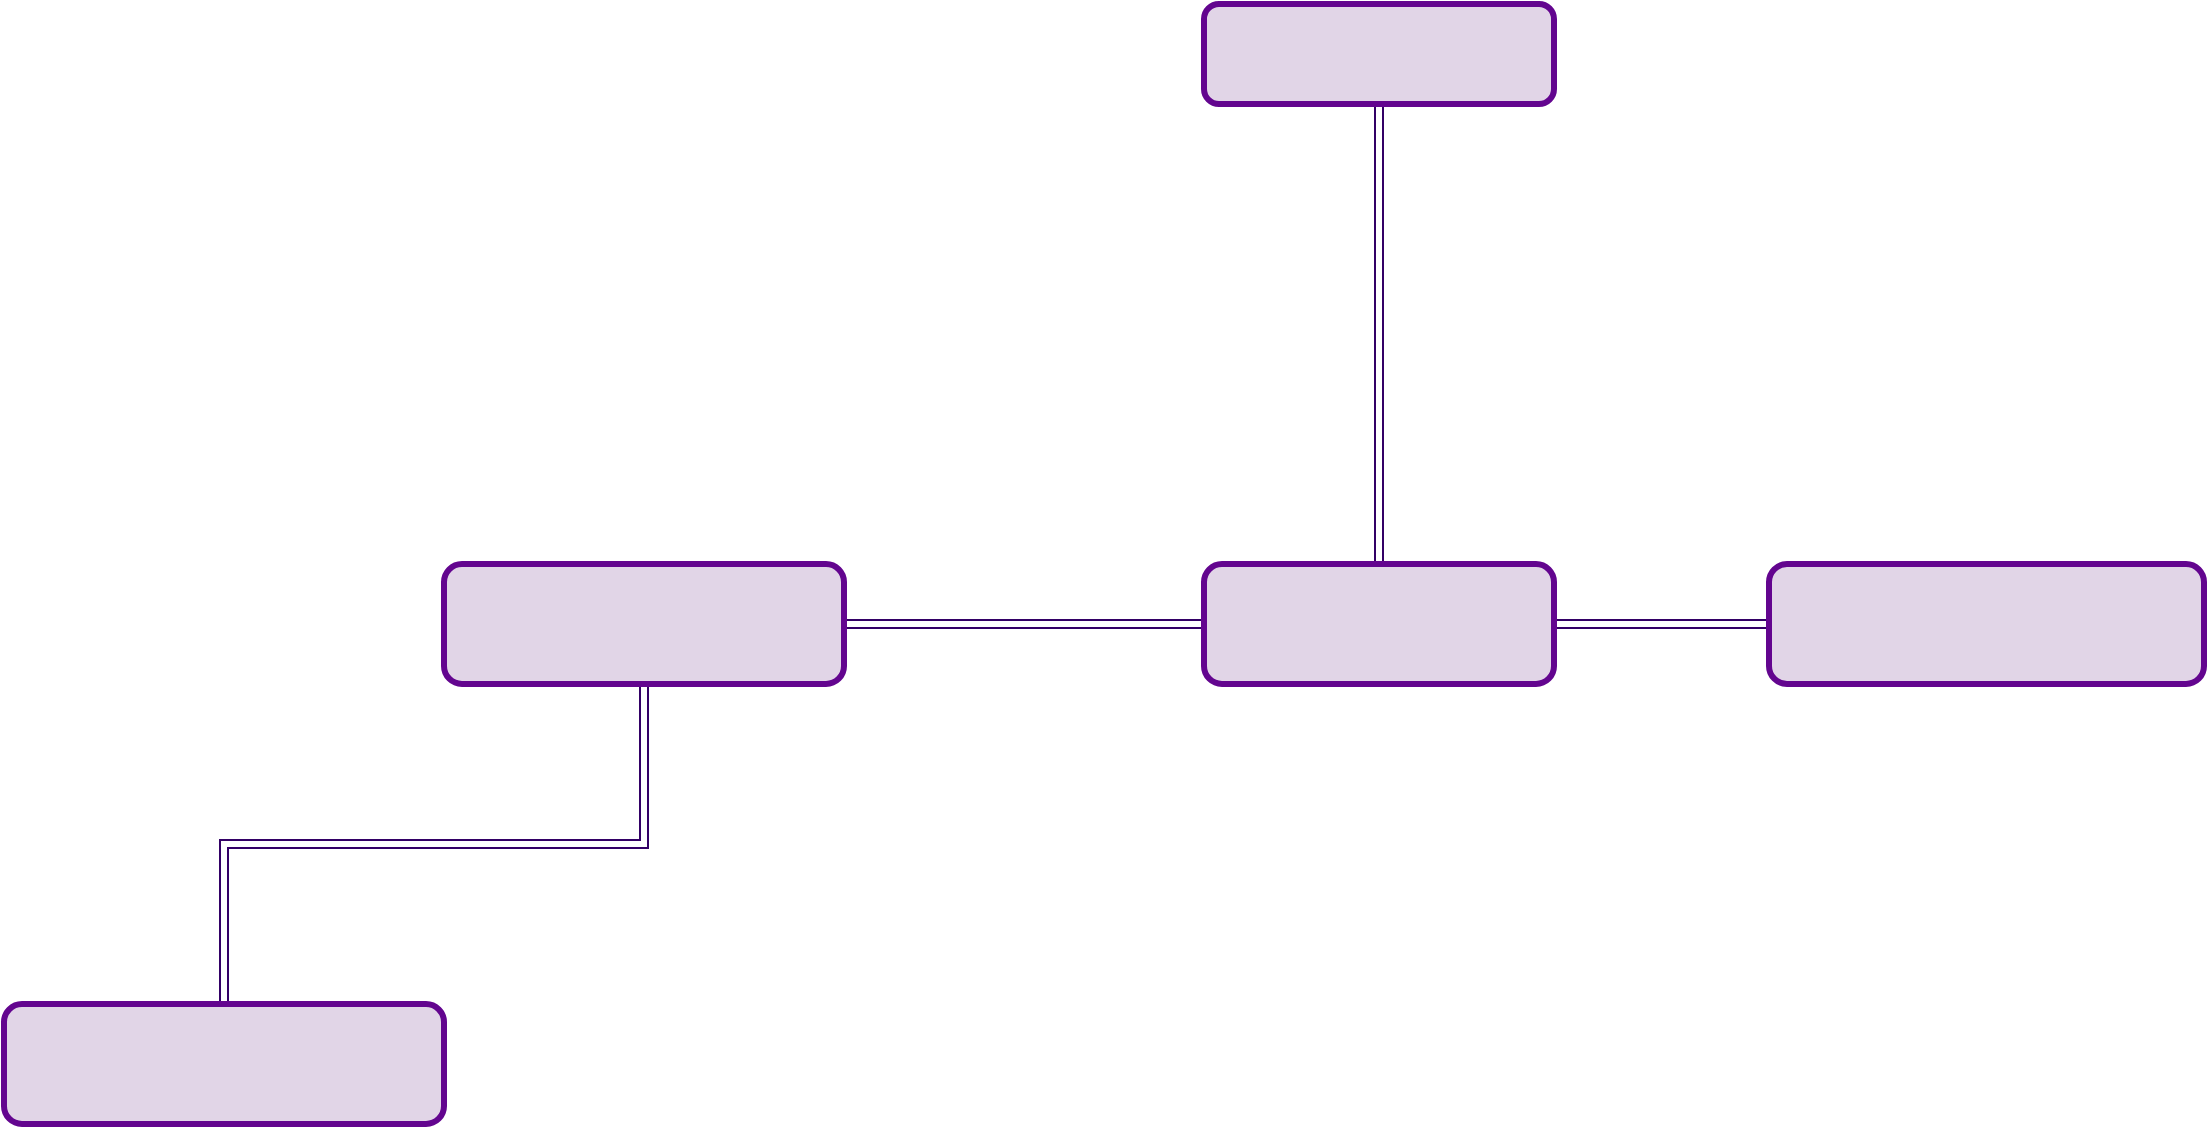 <mxfile version="21.0.4" type="github">
  <diagram name="Page-1" id="Ghbkj6T9aEEwsPDaRv4Z">
    <mxGraphModel dx="1950" dy="613" grid="1" gridSize="10" guides="1" tooltips="1" connect="1" arrows="1" fold="1" page="1" pageScale="1" pageWidth="850" pageHeight="1100" math="0" shadow="0">
      <root>
        <mxCell id="0" />
        <mxCell id="1" parent="0" />
        <mxCell id="P-RUS2r6f-XINXYVBXNX-3" style="edgeStyle=orthogonalEdgeStyle;rounded=1;orthogonalLoop=1;jettySize=auto;html=1;strokeColor=#330066;entryX=0.5;entryY=0;entryDx=0;entryDy=0;shape=link;entryPerimeter=0;" edge="1" parent="1" source="P-RUS2r6f-XINXYVBXNX-2" target="P-RUS2r6f-XINXYVBXNX-4">
          <mxGeometry relative="1" as="geometry">
            <mxPoint x="518" y="360" as="targetPoint" />
          </mxGeometry>
        </mxCell>
        <mxCell id="P-RUS2r6f-XINXYVBXNX-2" value="" style="rounded=1;whiteSpace=wrap;html=1;strokeWidth=3;fillColor=#e1d5e7;strokeColor=#63058f;" vertex="1" parent="1">
          <mxGeometry x="290" y="120" width="175" height="50" as="geometry" />
        </mxCell>
        <mxCell id="P-RUS2r6f-XINXYVBXNX-7" value="" style="edgeStyle=orthogonalEdgeStyle;rounded=0;orthogonalLoop=1;jettySize=auto;html=1;shape=link;strokeColor=#330066;" edge="1" parent="1" source="P-RUS2r6f-XINXYVBXNX-4" target="P-RUS2r6f-XINXYVBXNX-6">
          <mxGeometry relative="1" as="geometry" />
        </mxCell>
        <mxCell id="P-RUS2r6f-XINXYVBXNX-9" value="" style="edgeStyle=orthogonalEdgeStyle;rounded=0;orthogonalLoop=1;jettySize=auto;html=1;strokeColor=#330066;shape=link;" edge="1" parent="1" source="P-RUS2r6f-XINXYVBXNX-4" target="P-RUS2r6f-XINXYVBXNX-8">
          <mxGeometry relative="1" as="geometry" />
        </mxCell>
        <mxCell id="P-RUS2r6f-XINXYVBXNX-4" value="" style="rounded=1;whiteSpace=wrap;html=1;strokeWidth=3;fillColor=#e1d5e7;strokeColor=#63058f;" vertex="1" parent="1">
          <mxGeometry x="290" y="400" width="175" height="60" as="geometry" />
        </mxCell>
        <mxCell id="P-RUS2r6f-XINXYVBXNX-11" value="" style="edgeStyle=orthogonalEdgeStyle;rounded=0;orthogonalLoop=1;jettySize=auto;html=1;shape=link;strokeColor=#330066;" edge="1" parent="1" source="P-RUS2r6f-XINXYVBXNX-6" target="P-RUS2r6f-XINXYVBXNX-10">
          <mxGeometry relative="1" as="geometry" />
        </mxCell>
        <mxCell id="P-RUS2r6f-XINXYVBXNX-6" value="" style="whiteSpace=wrap;html=1;fillColor=#e1d5e7;strokeColor=#63058f;rounded=1;strokeWidth=3;" vertex="1" parent="1">
          <mxGeometry x="-90" y="400" width="200" height="60" as="geometry" />
        </mxCell>
        <mxCell id="P-RUS2r6f-XINXYVBXNX-8" value="" style="whiteSpace=wrap;html=1;fillColor=#e1d5e7;strokeColor=#63058f;rounded=1;strokeWidth=3;" vertex="1" parent="1">
          <mxGeometry x="572.5" y="400" width="217.5" height="60" as="geometry" />
        </mxCell>
        <mxCell id="P-RUS2r6f-XINXYVBXNX-10" value="" style="whiteSpace=wrap;html=1;fillColor=#e1d5e7;strokeColor=#63058f;rounded=1;strokeWidth=3;" vertex="1" parent="1">
          <mxGeometry x="-310" y="620" width="220" height="60" as="geometry" />
        </mxCell>
      </root>
    </mxGraphModel>
  </diagram>
</mxfile>
